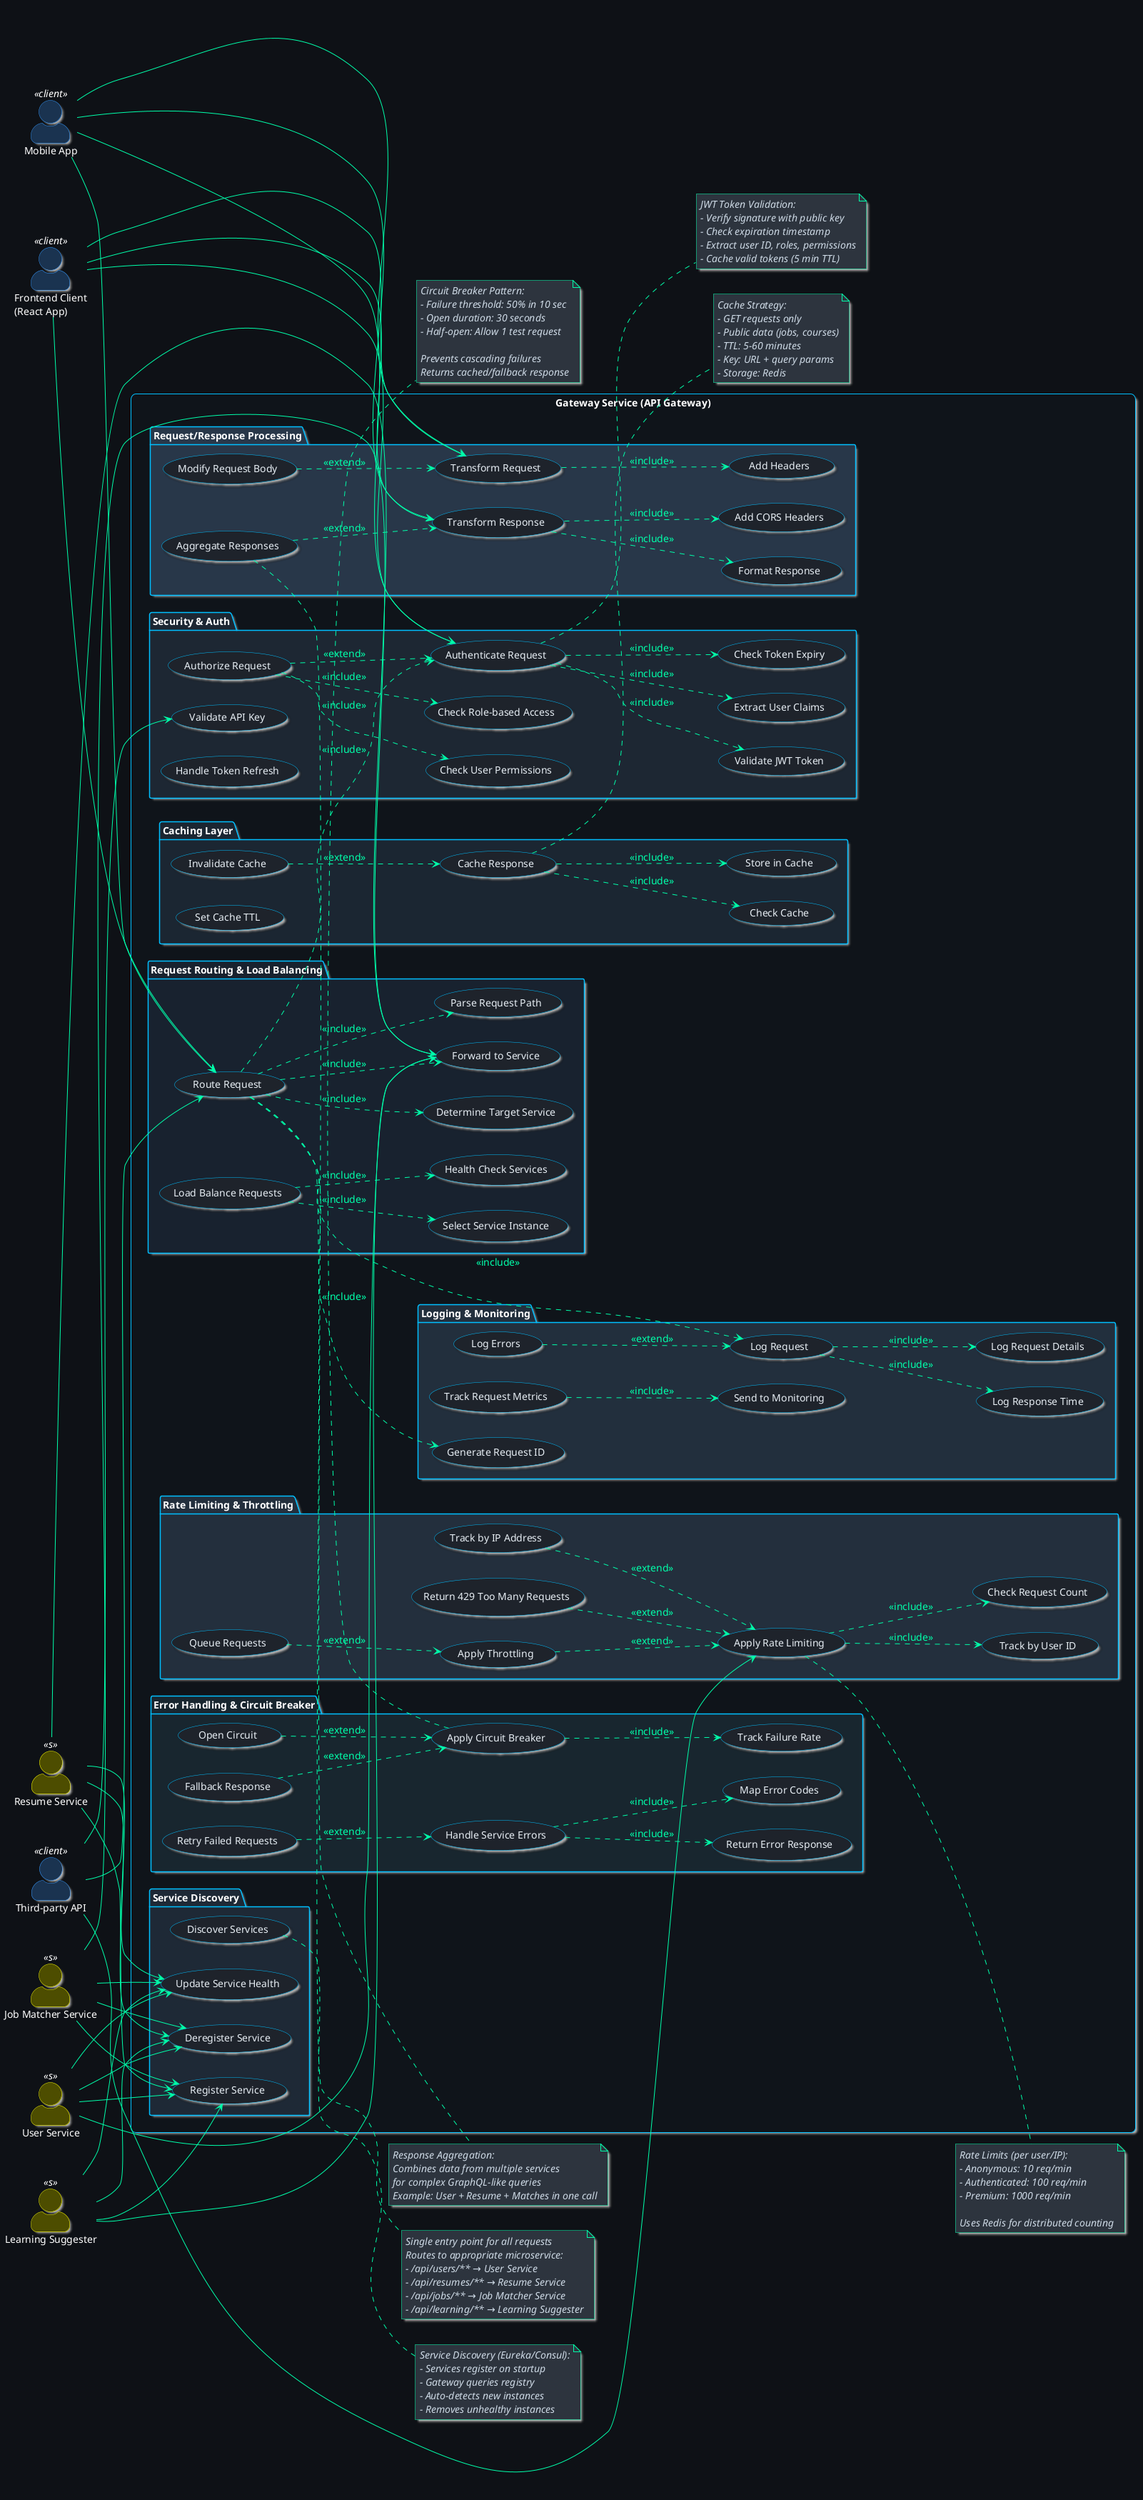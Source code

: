 @startuml Gateway Service
left to right direction
skinparam actorStyle awesome

' 🌙 ====== Global Dark Theme ======
skinparam backgroundColor #0e1116
skinparam defaultFontName "Segoe UI"
skinparam defaultFontSize 14
skinparam shadowing true

' ====== Use Case Styling ======
skinparam usecase {
  BackgroundColor #1e232b
  BorderColor #00bfff
  ArrowColor #ffffff
  FontColor #e6edf3
  FontStyle plain
}

' ====== Package Styling ======
skinparam package {
  BackgroundColor #141820
  BorderColor #00bfff
  FontColor #ffffff
  FontStyle bold
}

' ====== Rectangle (System Boundary) ======
skinparam rectangle {
  BackgroundColor #0f141a
  BorderColor #00bfff
  RoundCorner 15
  FontColor #ffffff
  FontStyle bold
}

' ====== Note Styling ======
skinparam note {
  BackgroundColor #2d343e
  BorderColor #00ffaa
  FontColor #cdd9e5
  FontStyle italic
}

' ====== Actor Colors ======
skinparam actor {
  FontColor #ffffff
  BorderColor #00bfff
  BackgroundColor #1a2432
  FontSize 14
}

skinparam actor<<client>> {
  BackgroundColor #1a3350
  BorderColor #3399ff
}
skinparam actor<<s>> {
  BackgroundColor #4d4d00
  BorderColor #ffff00
}

' ====== Relationship Colors ======
skinparam Arrow {
  Color #00ffaa
  FontColor #00ffaa
}
skinparam Arrow<<include>> {
  Color #0099ff
  FontColor #0099ff
  LineStyle dotted
}
skinparam Arrow<<extend>> {
  Color #ff9900
  FontColor #ff9900
  LineStyle dashed
}

' ====== Actors ======
actor "Frontend Client\n(React App)" as FRONTEND <<client>>
actor "Mobile App" as MOBILE <<client>>
actor "Third-party API" as API <<client>>
actor "User Service" as US <<s>>
actor "Resume Service" as RS <<s>>
actor "Job Matcher Service" as JM <<s>>
actor "Learning Suggester" as LS <<s>>

rectangle "Gateway Service (API Gateway)" {
    
    ' ========== Request Routing ==========
    package "Request Routing & Load Balancing" #18222f {
        usecase "Route Request" as UC1
        usecase "Parse Request Path" as UC1a
        usecase "Determine Target Service" as UC1b
        usecase "Forward to Service" as UC1c
        usecase "Load Balance Requests" as UC2
        usecase "Select Service Instance" as UC2a
        usecase "Health Check Services" as UC2b
    }
    
    ' ========== Authentication & Authorization ==========
    package "Security & Auth" #1d2733 {
        usecase "Authenticate Request" as UC3
        usecase "Validate JWT Token" as UC3a
        usecase "Extract User Claims" as UC3b
        usecase "Check Token Expiry" as UC3c
        usecase "Authorize Request" as UC4
        usecase "Check User Permissions" as UC4a
        usecase "Check Role-based Access" as UC4b
        usecase "Validate API Key" as UC5
        usecase "Handle Token Refresh" as UC6
    }
    
    ' ========== Rate Limiting & Throttling ==========
    package "Rate Limiting & Throttling" #232f3d {
        usecase "Apply Rate Limiting" as UC7
        usecase "Check Request Count" as UC7a
        usecase "Track by User ID" as UC7b
        usecase "Track by IP Address" as UC7c
        usecase "Return 429 Too Many Requests" as UC7d
        usecase "Apply Throttling" as UC8
        usecase "Queue Requests" as UC8a
    }
    
    ' ========== Request/Response Transformation ==========
    package "Request/Response Processing" #283749 {
        usecase "Transform Request" as UC9
        usecase "Add Headers" as UC9a
        usecase "Modify Request Body" as UC9b
        usecase "Transform Response" as UC10
        usecase "Aggregate Responses" as UC10a
        usecase "Format Response" as UC10b
        usecase "Add CORS Headers" as UC10c
    }
    
    ' ========== Caching ==========
    package "Caching Layer" #1b2632 {
        usecase "Cache Response" as UC11
        usecase "Check Cache" as UC11a
        usecase "Store in Cache" as UC11b
        usecase "Invalidate Cache" as UC12
        usecase "Set Cache TTL" as UC13
    }
    
    ' ========== Logging & Monitoring ==========
    package "Logging & Monitoring" #222f3d {
        usecase "Log Request" as UC14
        usecase "Log Request Details" as UC14a
        usecase "Log Response Time" as UC14b
        usecase "Log Errors" as UC15
        usecase "Track Request Metrics" as UC16
        usecase "Send to Monitoring" as UC16a
        usecase "Generate Request ID" as UC17
    }
    
    ' ========== Error Handling ==========
    package "Error Handling & Circuit Breaker" #18262f {
        usecase "Handle Service Errors" as UC18
        usecase "Return Error Response" as UC18a
        usecase "Map Error Codes" as UC18b
        usecase "Apply Circuit Breaker" as UC19
        usecase "Track Failure Rate" as UC19a
        usecase "Open Circuit" as UC19b
        usecase "Fallback Response" as UC19c
        usecase "Retry Failed Requests" as UC20
    }
    
    ' ========== Service Discovery ==========
    package "Service Discovery" #1e2936 {
        usecase "Discover Services" as UC21
        usecase "Register Service" as UC22
        usecase "Deregister Service" as UC23
        usecase "Update Service Health" as UC24
    }
}

' ========== Client Associations ==========
FRONTEND --> UC1
FRONTEND --> UC3
FRONTEND --> UC9
FRONTEND --> UC10

MOBILE --> UC1
MOBILE --> UC3
MOBILE --> UC9
MOBILE --> UC10

API --> UC1
API --> UC5
API --> UC7

' ========== Internal Service Associations ==========
US --> UC1c
US --> UC22
US --> UC23
US --> UC24

RS --> UC1c
RS --> UC22
RS --> UC23
RS --> UC24

JM --> UC1c
JM --> UC22
JM --> UC23
JM --> UC24

LS --> UC1c
LS --> UC22
LS --> UC23
LS --> UC24

' ========== Include Relationships ==========
UC1 ..> UC1a : <<include>>
UC1 ..> UC1b : <<include>>
UC1 ..> UC1c : <<include>>
UC1 ..> UC3 : <<include>>
UC1 ..> UC14 : <<include>>
UC1 ..> UC17 : <<include>>
UC2 ..> UC2a : <<include>>
UC2 ..> UC2b : <<include>>
UC3 ..> UC3a : <<include>>
UC3 ..> UC3b : <<include>>
UC3 ..> UC3c : <<include>>
UC4 ..> UC4a : <<include>>
UC4 ..> UC4b : <<include>>
UC7 ..> UC7a : <<include>>
UC7 ..> UC7b : <<include>>
UC9 ..> UC9a : <<include>>
UC10 ..> UC10b : <<include>>
UC10 ..> UC10c : <<include>>
UC11 ..> UC11a : <<include>>
UC11 ..> UC11b : <<include>>
UC14 ..> UC14a : <<include>>
UC14 ..> UC14b : <<include>>
UC16 ..> UC16a : <<include>>
UC18 ..> UC18a : <<include>>
UC18 ..> UC18b : <<include>>
UC19 ..> UC19a : <<include>>

' ========== Extend Relationships ==========
UC4 ..> UC3 : <<extend>>
UC7c ..> UC7 : <<extend>>
UC7d ..> UC7 : <<extend>>
UC8 ..> UC7 : <<extend>>
UC8a ..> UC8 : <<extend>>
UC9b ..> UC9 : <<extend>>
UC10a ..> UC10 : <<extend>>
UC12 ..> UC11 : <<extend>>
UC15 ..> UC14 : <<extend>>
UC19b ..> UC19 : <<extend>>
UC19c ..> UC19 : <<extend>>
UC20 ..> UC18 : <<extend>>

' ====== Notes ======
note right of UC1
  Single entry point for all requests
  Routes to appropriate microservice:
  - /api/users/** → User Service
  - /api/resumes/** → Resume Service
  - /api/jobs/** → Job Matcher Service
  - /api/learning/** → Learning Suggester
end note

note right of UC3
  JWT Token Validation:
  - Verify signature with public key
  - Check expiration timestamp
  - Extract user ID, roles, permissions
  - Cache valid tokens (5 min TTL)
end note

note right of UC7
  Rate Limits (per user/IP):
  - Anonymous: 10 req/min
  - Authenticated: 100 req/min
  - Premium: 1000 req/min
  
  Uses Redis for distributed counting
end note

note right of UC10a
  Response Aggregation:
  Combines data from multiple services
  for complex GraphQL-like queries
  Example: User + Resume + Matches in one call
end note

note right of UC11
  Cache Strategy:
  - GET requests only
  - Public data (jobs, courses)
  - TTL: 5-60 minutes
  - Key: URL + query params
  - Storage: Redis
end note

note bottom of UC19
  Circuit Breaker Pattern:
  - Failure threshold: 50% in 10 sec
  - Open duration: 30 seconds
  - Half-open: Allow 1 test request
  
  Prevents cascading failures
  Returns cached/fallback response
end note

note right of UC21
  Service Discovery (Eureka/Consul):
  - Services register on startup
  - Gateway queries registry
  - Auto-detects new instances
  - Removes unhealthy instances
end note

@enduml